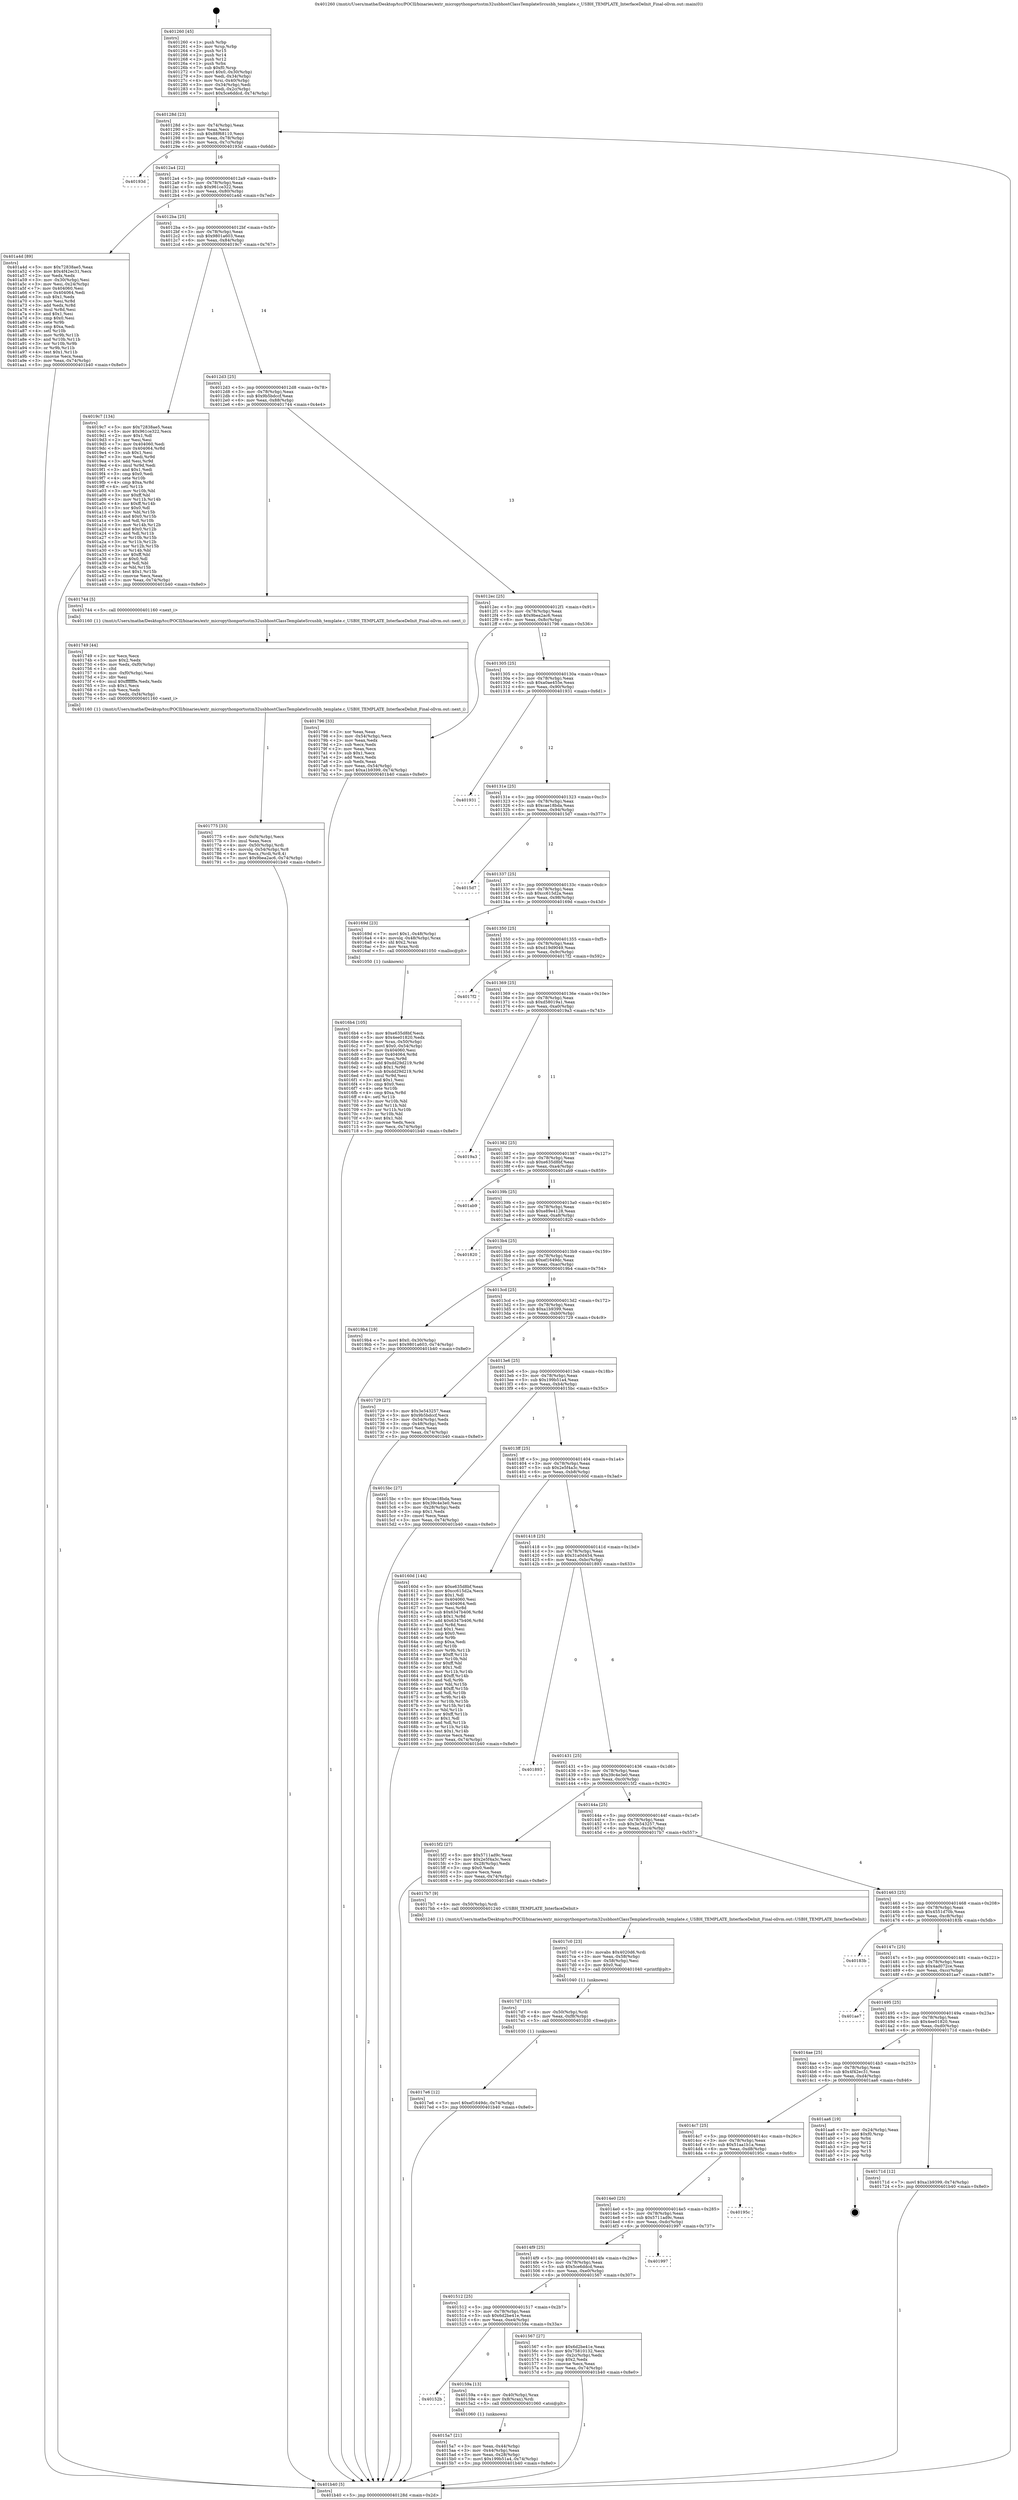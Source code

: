 digraph "0x401260" {
  label = "0x401260 (/mnt/c/Users/mathe/Desktop/tcc/POCII/binaries/extr_micropythonportsstm32usbhostClassTemplateSrcusbh_template.c_USBH_TEMPLATE_InterfaceDeInit_Final-ollvm.out::main(0))"
  labelloc = "t"
  node[shape=record]

  Entry [label="",width=0.3,height=0.3,shape=circle,fillcolor=black,style=filled]
  "0x40128d" [label="{
     0x40128d [23]\l
     | [instrs]\l
     &nbsp;&nbsp;0x40128d \<+3\>: mov -0x74(%rbp),%eax\l
     &nbsp;&nbsp;0x401290 \<+2\>: mov %eax,%ecx\l
     &nbsp;&nbsp;0x401292 \<+6\>: sub $0x88f68110,%ecx\l
     &nbsp;&nbsp;0x401298 \<+3\>: mov %eax,-0x78(%rbp)\l
     &nbsp;&nbsp;0x40129b \<+3\>: mov %ecx,-0x7c(%rbp)\l
     &nbsp;&nbsp;0x40129e \<+6\>: je 000000000040193d \<main+0x6dd\>\l
  }"]
  "0x40193d" [label="{
     0x40193d\l
  }", style=dashed]
  "0x4012a4" [label="{
     0x4012a4 [22]\l
     | [instrs]\l
     &nbsp;&nbsp;0x4012a4 \<+5\>: jmp 00000000004012a9 \<main+0x49\>\l
     &nbsp;&nbsp;0x4012a9 \<+3\>: mov -0x78(%rbp),%eax\l
     &nbsp;&nbsp;0x4012ac \<+5\>: sub $0x961ce322,%eax\l
     &nbsp;&nbsp;0x4012b1 \<+3\>: mov %eax,-0x80(%rbp)\l
     &nbsp;&nbsp;0x4012b4 \<+6\>: je 0000000000401a4d \<main+0x7ed\>\l
  }"]
  Exit [label="",width=0.3,height=0.3,shape=circle,fillcolor=black,style=filled,peripheries=2]
  "0x401a4d" [label="{
     0x401a4d [89]\l
     | [instrs]\l
     &nbsp;&nbsp;0x401a4d \<+5\>: mov $0x72838ae5,%eax\l
     &nbsp;&nbsp;0x401a52 \<+5\>: mov $0x4f42ec31,%ecx\l
     &nbsp;&nbsp;0x401a57 \<+2\>: xor %edx,%edx\l
     &nbsp;&nbsp;0x401a59 \<+3\>: mov -0x30(%rbp),%esi\l
     &nbsp;&nbsp;0x401a5c \<+3\>: mov %esi,-0x24(%rbp)\l
     &nbsp;&nbsp;0x401a5f \<+7\>: mov 0x404060,%esi\l
     &nbsp;&nbsp;0x401a66 \<+7\>: mov 0x404064,%edi\l
     &nbsp;&nbsp;0x401a6d \<+3\>: sub $0x1,%edx\l
     &nbsp;&nbsp;0x401a70 \<+3\>: mov %esi,%r8d\l
     &nbsp;&nbsp;0x401a73 \<+3\>: add %edx,%r8d\l
     &nbsp;&nbsp;0x401a76 \<+4\>: imul %r8d,%esi\l
     &nbsp;&nbsp;0x401a7a \<+3\>: and $0x1,%esi\l
     &nbsp;&nbsp;0x401a7d \<+3\>: cmp $0x0,%esi\l
     &nbsp;&nbsp;0x401a80 \<+4\>: sete %r9b\l
     &nbsp;&nbsp;0x401a84 \<+3\>: cmp $0xa,%edi\l
     &nbsp;&nbsp;0x401a87 \<+4\>: setl %r10b\l
     &nbsp;&nbsp;0x401a8b \<+3\>: mov %r9b,%r11b\l
     &nbsp;&nbsp;0x401a8e \<+3\>: and %r10b,%r11b\l
     &nbsp;&nbsp;0x401a91 \<+3\>: xor %r10b,%r9b\l
     &nbsp;&nbsp;0x401a94 \<+3\>: or %r9b,%r11b\l
     &nbsp;&nbsp;0x401a97 \<+4\>: test $0x1,%r11b\l
     &nbsp;&nbsp;0x401a9b \<+3\>: cmovne %ecx,%eax\l
     &nbsp;&nbsp;0x401a9e \<+3\>: mov %eax,-0x74(%rbp)\l
     &nbsp;&nbsp;0x401aa1 \<+5\>: jmp 0000000000401b40 \<main+0x8e0\>\l
  }"]
  "0x4012ba" [label="{
     0x4012ba [25]\l
     | [instrs]\l
     &nbsp;&nbsp;0x4012ba \<+5\>: jmp 00000000004012bf \<main+0x5f\>\l
     &nbsp;&nbsp;0x4012bf \<+3\>: mov -0x78(%rbp),%eax\l
     &nbsp;&nbsp;0x4012c2 \<+5\>: sub $0x9801a603,%eax\l
     &nbsp;&nbsp;0x4012c7 \<+6\>: mov %eax,-0x84(%rbp)\l
     &nbsp;&nbsp;0x4012cd \<+6\>: je 00000000004019c7 \<main+0x767\>\l
  }"]
  "0x4017e6" [label="{
     0x4017e6 [12]\l
     | [instrs]\l
     &nbsp;&nbsp;0x4017e6 \<+7\>: movl $0xef1649dc,-0x74(%rbp)\l
     &nbsp;&nbsp;0x4017ed \<+5\>: jmp 0000000000401b40 \<main+0x8e0\>\l
  }"]
  "0x4019c7" [label="{
     0x4019c7 [134]\l
     | [instrs]\l
     &nbsp;&nbsp;0x4019c7 \<+5\>: mov $0x72838ae5,%eax\l
     &nbsp;&nbsp;0x4019cc \<+5\>: mov $0x961ce322,%ecx\l
     &nbsp;&nbsp;0x4019d1 \<+2\>: mov $0x1,%dl\l
     &nbsp;&nbsp;0x4019d3 \<+2\>: xor %esi,%esi\l
     &nbsp;&nbsp;0x4019d5 \<+7\>: mov 0x404060,%edi\l
     &nbsp;&nbsp;0x4019dc \<+8\>: mov 0x404064,%r8d\l
     &nbsp;&nbsp;0x4019e4 \<+3\>: sub $0x1,%esi\l
     &nbsp;&nbsp;0x4019e7 \<+3\>: mov %edi,%r9d\l
     &nbsp;&nbsp;0x4019ea \<+3\>: add %esi,%r9d\l
     &nbsp;&nbsp;0x4019ed \<+4\>: imul %r9d,%edi\l
     &nbsp;&nbsp;0x4019f1 \<+3\>: and $0x1,%edi\l
     &nbsp;&nbsp;0x4019f4 \<+3\>: cmp $0x0,%edi\l
     &nbsp;&nbsp;0x4019f7 \<+4\>: sete %r10b\l
     &nbsp;&nbsp;0x4019fb \<+4\>: cmp $0xa,%r8d\l
     &nbsp;&nbsp;0x4019ff \<+4\>: setl %r11b\l
     &nbsp;&nbsp;0x401a03 \<+3\>: mov %r10b,%bl\l
     &nbsp;&nbsp;0x401a06 \<+3\>: xor $0xff,%bl\l
     &nbsp;&nbsp;0x401a09 \<+3\>: mov %r11b,%r14b\l
     &nbsp;&nbsp;0x401a0c \<+4\>: xor $0xff,%r14b\l
     &nbsp;&nbsp;0x401a10 \<+3\>: xor $0x0,%dl\l
     &nbsp;&nbsp;0x401a13 \<+3\>: mov %bl,%r15b\l
     &nbsp;&nbsp;0x401a16 \<+4\>: and $0x0,%r15b\l
     &nbsp;&nbsp;0x401a1a \<+3\>: and %dl,%r10b\l
     &nbsp;&nbsp;0x401a1d \<+3\>: mov %r14b,%r12b\l
     &nbsp;&nbsp;0x401a20 \<+4\>: and $0x0,%r12b\l
     &nbsp;&nbsp;0x401a24 \<+3\>: and %dl,%r11b\l
     &nbsp;&nbsp;0x401a27 \<+3\>: or %r10b,%r15b\l
     &nbsp;&nbsp;0x401a2a \<+3\>: or %r11b,%r12b\l
     &nbsp;&nbsp;0x401a2d \<+3\>: xor %r12b,%r15b\l
     &nbsp;&nbsp;0x401a30 \<+3\>: or %r14b,%bl\l
     &nbsp;&nbsp;0x401a33 \<+3\>: xor $0xff,%bl\l
     &nbsp;&nbsp;0x401a36 \<+3\>: or $0x0,%dl\l
     &nbsp;&nbsp;0x401a39 \<+2\>: and %dl,%bl\l
     &nbsp;&nbsp;0x401a3b \<+3\>: or %bl,%r15b\l
     &nbsp;&nbsp;0x401a3e \<+4\>: test $0x1,%r15b\l
     &nbsp;&nbsp;0x401a42 \<+3\>: cmovne %ecx,%eax\l
     &nbsp;&nbsp;0x401a45 \<+3\>: mov %eax,-0x74(%rbp)\l
     &nbsp;&nbsp;0x401a48 \<+5\>: jmp 0000000000401b40 \<main+0x8e0\>\l
  }"]
  "0x4012d3" [label="{
     0x4012d3 [25]\l
     | [instrs]\l
     &nbsp;&nbsp;0x4012d3 \<+5\>: jmp 00000000004012d8 \<main+0x78\>\l
     &nbsp;&nbsp;0x4012d8 \<+3\>: mov -0x78(%rbp),%eax\l
     &nbsp;&nbsp;0x4012db \<+5\>: sub $0x9b5bdccf,%eax\l
     &nbsp;&nbsp;0x4012e0 \<+6\>: mov %eax,-0x88(%rbp)\l
     &nbsp;&nbsp;0x4012e6 \<+6\>: je 0000000000401744 \<main+0x4e4\>\l
  }"]
  "0x4017d7" [label="{
     0x4017d7 [15]\l
     | [instrs]\l
     &nbsp;&nbsp;0x4017d7 \<+4\>: mov -0x50(%rbp),%rdi\l
     &nbsp;&nbsp;0x4017db \<+6\>: mov %eax,-0xf8(%rbp)\l
     &nbsp;&nbsp;0x4017e1 \<+5\>: call 0000000000401030 \<free@plt\>\l
     | [calls]\l
     &nbsp;&nbsp;0x401030 \{1\} (unknown)\l
  }"]
  "0x401744" [label="{
     0x401744 [5]\l
     | [instrs]\l
     &nbsp;&nbsp;0x401744 \<+5\>: call 0000000000401160 \<next_i\>\l
     | [calls]\l
     &nbsp;&nbsp;0x401160 \{1\} (/mnt/c/Users/mathe/Desktop/tcc/POCII/binaries/extr_micropythonportsstm32usbhostClassTemplateSrcusbh_template.c_USBH_TEMPLATE_InterfaceDeInit_Final-ollvm.out::next_i)\l
  }"]
  "0x4012ec" [label="{
     0x4012ec [25]\l
     | [instrs]\l
     &nbsp;&nbsp;0x4012ec \<+5\>: jmp 00000000004012f1 \<main+0x91\>\l
     &nbsp;&nbsp;0x4012f1 \<+3\>: mov -0x78(%rbp),%eax\l
     &nbsp;&nbsp;0x4012f4 \<+5\>: sub $0x9bea2ac6,%eax\l
     &nbsp;&nbsp;0x4012f9 \<+6\>: mov %eax,-0x8c(%rbp)\l
     &nbsp;&nbsp;0x4012ff \<+6\>: je 0000000000401796 \<main+0x536\>\l
  }"]
  "0x4017c0" [label="{
     0x4017c0 [23]\l
     | [instrs]\l
     &nbsp;&nbsp;0x4017c0 \<+10\>: movabs $0x4020d6,%rdi\l
     &nbsp;&nbsp;0x4017ca \<+3\>: mov %eax,-0x58(%rbp)\l
     &nbsp;&nbsp;0x4017cd \<+3\>: mov -0x58(%rbp),%esi\l
     &nbsp;&nbsp;0x4017d0 \<+2\>: mov $0x0,%al\l
     &nbsp;&nbsp;0x4017d2 \<+5\>: call 0000000000401040 \<printf@plt\>\l
     | [calls]\l
     &nbsp;&nbsp;0x401040 \{1\} (unknown)\l
  }"]
  "0x401796" [label="{
     0x401796 [33]\l
     | [instrs]\l
     &nbsp;&nbsp;0x401796 \<+2\>: xor %eax,%eax\l
     &nbsp;&nbsp;0x401798 \<+3\>: mov -0x54(%rbp),%ecx\l
     &nbsp;&nbsp;0x40179b \<+2\>: mov %eax,%edx\l
     &nbsp;&nbsp;0x40179d \<+2\>: sub %ecx,%edx\l
     &nbsp;&nbsp;0x40179f \<+2\>: mov %eax,%ecx\l
     &nbsp;&nbsp;0x4017a1 \<+3\>: sub $0x1,%ecx\l
     &nbsp;&nbsp;0x4017a4 \<+2\>: add %ecx,%edx\l
     &nbsp;&nbsp;0x4017a6 \<+2\>: sub %edx,%eax\l
     &nbsp;&nbsp;0x4017a8 \<+3\>: mov %eax,-0x54(%rbp)\l
     &nbsp;&nbsp;0x4017ab \<+7\>: movl $0xa1b9399,-0x74(%rbp)\l
     &nbsp;&nbsp;0x4017b2 \<+5\>: jmp 0000000000401b40 \<main+0x8e0\>\l
  }"]
  "0x401305" [label="{
     0x401305 [25]\l
     | [instrs]\l
     &nbsp;&nbsp;0x401305 \<+5\>: jmp 000000000040130a \<main+0xaa\>\l
     &nbsp;&nbsp;0x40130a \<+3\>: mov -0x78(%rbp),%eax\l
     &nbsp;&nbsp;0x40130d \<+5\>: sub $0xa0ae455e,%eax\l
     &nbsp;&nbsp;0x401312 \<+6\>: mov %eax,-0x90(%rbp)\l
     &nbsp;&nbsp;0x401318 \<+6\>: je 0000000000401931 \<main+0x6d1\>\l
  }"]
  "0x401775" [label="{
     0x401775 [33]\l
     | [instrs]\l
     &nbsp;&nbsp;0x401775 \<+6\>: mov -0xf4(%rbp),%ecx\l
     &nbsp;&nbsp;0x40177b \<+3\>: imul %eax,%ecx\l
     &nbsp;&nbsp;0x40177e \<+4\>: mov -0x50(%rbp),%rdi\l
     &nbsp;&nbsp;0x401782 \<+4\>: movslq -0x54(%rbp),%r8\l
     &nbsp;&nbsp;0x401786 \<+4\>: mov %ecx,(%rdi,%r8,4)\l
     &nbsp;&nbsp;0x40178a \<+7\>: movl $0x9bea2ac6,-0x74(%rbp)\l
     &nbsp;&nbsp;0x401791 \<+5\>: jmp 0000000000401b40 \<main+0x8e0\>\l
  }"]
  "0x401931" [label="{
     0x401931\l
  }", style=dashed]
  "0x40131e" [label="{
     0x40131e [25]\l
     | [instrs]\l
     &nbsp;&nbsp;0x40131e \<+5\>: jmp 0000000000401323 \<main+0xc3\>\l
     &nbsp;&nbsp;0x401323 \<+3\>: mov -0x78(%rbp),%eax\l
     &nbsp;&nbsp;0x401326 \<+5\>: sub $0xcae18bda,%eax\l
     &nbsp;&nbsp;0x40132b \<+6\>: mov %eax,-0x94(%rbp)\l
     &nbsp;&nbsp;0x401331 \<+6\>: je 00000000004015d7 \<main+0x377\>\l
  }"]
  "0x401749" [label="{
     0x401749 [44]\l
     | [instrs]\l
     &nbsp;&nbsp;0x401749 \<+2\>: xor %ecx,%ecx\l
     &nbsp;&nbsp;0x40174b \<+5\>: mov $0x2,%edx\l
     &nbsp;&nbsp;0x401750 \<+6\>: mov %edx,-0xf0(%rbp)\l
     &nbsp;&nbsp;0x401756 \<+1\>: cltd\l
     &nbsp;&nbsp;0x401757 \<+6\>: mov -0xf0(%rbp),%esi\l
     &nbsp;&nbsp;0x40175d \<+2\>: idiv %esi\l
     &nbsp;&nbsp;0x40175f \<+6\>: imul $0xfffffffe,%edx,%edx\l
     &nbsp;&nbsp;0x401765 \<+3\>: sub $0x1,%ecx\l
     &nbsp;&nbsp;0x401768 \<+2\>: sub %ecx,%edx\l
     &nbsp;&nbsp;0x40176a \<+6\>: mov %edx,-0xf4(%rbp)\l
     &nbsp;&nbsp;0x401770 \<+5\>: call 0000000000401160 \<next_i\>\l
     | [calls]\l
     &nbsp;&nbsp;0x401160 \{1\} (/mnt/c/Users/mathe/Desktop/tcc/POCII/binaries/extr_micropythonportsstm32usbhostClassTemplateSrcusbh_template.c_USBH_TEMPLATE_InterfaceDeInit_Final-ollvm.out::next_i)\l
  }"]
  "0x4015d7" [label="{
     0x4015d7\l
  }", style=dashed]
  "0x401337" [label="{
     0x401337 [25]\l
     | [instrs]\l
     &nbsp;&nbsp;0x401337 \<+5\>: jmp 000000000040133c \<main+0xdc\>\l
     &nbsp;&nbsp;0x40133c \<+3\>: mov -0x78(%rbp),%eax\l
     &nbsp;&nbsp;0x40133f \<+5\>: sub $0xcc615d2a,%eax\l
     &nbsp;&nbsp;0x401344 \<+6\>: mov %eax,-0x98(%rbp)\l
     &nbsp;&nbsp;0x40134a \<+6\>: je 000000000040169d \<main+0x43d\>\l
  }"]
  "0x4016b4" [label="{
     0x4016b4 [105]\l
     | [instrs]\l
     &nbsp;&nbsp;0x4016b4 \<+5\>: mov $0xe635d8bf,%ecx\l
     &nbsp;&nbsp;0x4016b9 \<+5\>: mov $0x4ee01820,%edx\l
     &nbsp;&nbsp;0x4016be \<+4\>: mov %rax,-0x50(%rbp)\l
     &nbsp;&nbsp;0x4016c2 \<+7\>: movl $0x0,-0x54(%rbp)\l
     &nbsp;&nbsp;0x4016c9 \<+7\>: mov 0x404060,%esi\l
     &nbsp;&nbsp;0x4016d0 \<+8\>: mov 0x404064,%r8d\l
     &nbsp;&nbsp;0x4016d8 \<+3\>: mov %esi,%r9d\l
     &nbsp;&nbsp;0x4016db \<+7\>: add $0xdd29d219,%r9d\l
     &nbsp;&nbsp;0x4016e2 \<+4\>: sub $0x1,%r9d\l
     &nbsp;&nbsp;0x4016e6 \<+7\>: sub $0xdd29d219,%r9d\l
     &nbsp;&nbsp;0x4016ed \<+4\>: imul %r9d,%esi\l
     &nbsp;&nbsp;0x4016f1 \<+3\>: and $0x1,%esi\l
     &nbsp;&nbsp;0x4016f4 \<+3\>: cmp $0x0,%esi\l
     &nbsp;&nbsp;0x4016f7 \<+4\>: sete %r10b\l
     &nbsp;&nbsp;0x4016fb \<+4\>: cmp $0xa,%r8d\l
     &nbsp;&nbsp;0x4016ff \<+4\>: setl %r11b\l
     &nbsp;&nbsp;0x401703 \<+3\>: mov %r10b,%bl\l
     &nbsp;&nbsp;0x401706 \<+3\>: and %r11b,%bl\l
     &nbsp;&nbsp;0x401709 \<+3\>: xor %r11b,%r10b\l
     &nbsp;&nbsp;0x40170c \<+3\>: or %r10b,%bl\l
     &nbsp;&nbsp;0x40170f \<+3\>: test $0x1,%bl\l
     &nbsp;&nbsp;0x401712 \<+3\>: cmovne %edx,%ecx\l
     &nbsp;&nbsp;0x401715 \<+3\>: mov %ecx,-0x74(%rbp)\l
     &nbsp;&nbsp;0x401718 \<+5\>: jmp 0000000000401b40 \<main+0x8e0\>\l
  }"]
  "0x40169d" [label="{
     0x40169d [23]\l
     | [instrs]\l
     &nbsp;&nbsp;0x40169d \<+7\>: movl $0x1,-0x48(%rbp)\l
     &nbsp;&nbsp;0x4016a4 \<+4\>: movslq -0x48(%rbp),%rax\l
     &nbsp;&nbsp;0x4016a8 \<+4\>: shl $0x2,%rax\l
     &nbsp;&nbsp;0x4016ac \<+3\>: mov %rax,%rdi\l
     &nbsp;&nbsp;0x4016af \<+5\>: call 0000000000401050 \<malloc@plt\>\l
     | [calls]\l
     &nbsp;&nbsp;0x401050 \{1\} (unknown)\l
  }"]
  "0x401350" [label="{
     0x401350 [25]\l
     | [instrs]\l
     &nbsp;&nbsp;0x401350 \<+5\>: jmp 0000000000401355 \<main+0xf5\>\l
     &nbsp;&nbsp;0x401355 \<+3\>: mov -0x78(%rbp),%eax\l
     &nbsp;&nbsp;0x401358 \<+5\>: sub $0xd19d9049,%eax\l
     &nbsp;&nbsp;0x40135d \<+6\>: mov %eax,-0x9c(%rbp)\l
     &nbsp;&nbsp;0x401363 \<+6\>: je 00000000004017f2 \<main+0x592\>\l
  }"]
  "0x4015a7" [label="{
     0x4015a7 [21]\l
     | [instrs]\l
     &nbsp;&nbsp;0x4015a7 \<+3\>: mov %eax,-0x44(%rbp)\l
     &nbsp;&nbsp;0x4015aa \<+3\>: mov -0x44(%rbp),%eax\l
     &nbsp;&nbsp;0x4015ad \<+3\>: mov %eax,-0x28(%rbp)\l
     &nbsp;&nbsp;0x4015b0 \<+7\>: movl $0x199b51a4,-0x74(%rbp)\l
     &nbsp;&nbsp;0x4015b7 \<+5\>: jmp 0000000000401b40 \<main+0x8e0\>\l
  }"]
  "0x4017f2" [label="{
     0x4017f2\l
  }", style=dashed]
  "0x401369" [label="{
     0x401369 [25]\l
     | [instrs]\l
     &nbsp;&nbsp;0x401369 \<+5\>: jmp 000000000040136e \<main+0x10e\>\l
     &nbsp;&nbsp;0x40136e \<+3\>: mov -0x78(%rbp),%eax\l
     &nbsp;&nbsp;0x401371 \<+5\>: sub $0xd58019a1,%eax\l
     &nbsp;&nbsp;0x401376 \<+6\>: mov %eax,-0xa0(%rbp)\l
     &nbsp;&nbsp;0x40137c \<+6\>: je 00000000004019a3 \<main+0x743\>\l
  }"]
  "0x40152b" [label="{
     0x40152b\l
  }", style=dashed]
  "0x4019a3" [label="{
     0x4019a3\l
  }", style=dashed]
  "0x401382" [label="{
     0x401382 [25]\l
     | [instrs]\l
     &nbsp;&nbsp;0x401382 \<+5\>: jmp 0000000000401387 \<main+0x127\>\l
     &nbsp;&nbsp;0x401387 \<+3\>: mov -0x78(%rbp),%eax\l
     &nbsp;&nbsp;0x40138a \<+5\>: sub $0xe635d8bf,%eax\l
     &nbsp;&nbsp;0x40138f \<+6\>: mov %eax,-0xa4(%rbp)\l
     &nbsp;&nbsp;0x401395 \<+6\>: je 0000000000401ab9 \<main+0x859\>\l
  }"]
  "0x40159a" [label="{
     0x40159a [13]\l
     | [instrs]\l
     &nbsp;&nbsp;0x40159a \<+4\>: mov -0x40(%rbp),%rax\l
     &nbsp;&nbsp;0x40159e \<+4\>: mov 0x8(%rax),%rdi\l
     &nbsp;&nbsp;0x4015a2 \<+5\>: call 0000000000401060 \<atoi@plt\>\l
     | [calls]\l
     &nbsp;&nbsp;0x401060 \{1\} (unknown)\l
  }"]
  "0x401ab9" [label="{
     0x401ab9\l
  }", style=dashed]
  "0x40139b" [label="{
     0x40139b [25]\l
     | [instrs]\l
     &nbsp;&nbsp;0x40139b \<+5\>: jmp 00000000004013a0 \<main+0x140\>\l
     &nbsp;&nbsp;0x4013a0 \<+3\>: mov -0x78(%rbp),%eax\l
     &nbsp;&nbsp;0x4013a3 \<+5\>: sub $0xe89e4128,%eax\l
     &nbsp;&nbsp;0x4013a8 \<+6\>: mov %eax,-0xa8(%rbp)\l
     &nbsp;&nbsp;0x4013ae \<+6\>: je 0000000000401820 \<main+0x5c0\>\l
  }"]
  "0x401260" [label="{
     0x401260 [45]\l
     | [instrs]\l
     &nbsp;&nbsp;0x401260 \<+1\>: push %rbp\l
     &nbsp;&nbsp;0x401261 \<+3\>: mov %rsp,%rbp\l
     &nbsp;&nbsp;0x401264 \<+2\>: push %r15\l
     &nbsp;&nbsp;0x401266 \<+2\>: push %r14\l
     &nbsp;&nbsp;0x401268 \<+2\>: push %r12\l
     &nbsp;&nbsp;0x40126a \<+1\>: push %rbx\l
     &nbsp;&nbsp;0x40126b \<+7\>: sub $0xf0,%rsp\l
     &nbsp;&nbsp;0x401272 \<+7\>: movl $0x0,-0x30(%rbp)\l
     &nbsp;&nbsp;0x401279 \<+3\>: mov %edi,-0x34(%rbp)\l
     &nbsp;&nbsp;0x40127c \<+4\>: mov %rsi,-0x40(%rbp)\l
     &nbsp;&nbsp;0x401280 \<+3\>: mov -0x34(%rbp),%edi\l
     &nbsp;&nbsp;0x401283 \<+3\>: mov %edi,-0x2c(%rbp)\l
     &nbsp;&nbsp;0x401286 \<+7\>: movl $0x5ce6ddcd,-0x74(%rbp)\l
  }"]
  "0x401820" [label="{
     0x401820\l
  }", style=dashed]
  "0x4013b4" [label="{
     0x4013b4 [25]\l
     | [instrs]\l
     &nbsp;&nbsp;0x4013b4 \<+5\>: jmp 00000000004013b9 \<main+0x159\>\l
     &nbsp;&nbsp;0x4013b9 \<+3\>: mov -0x78(%rbp),%eax\l
     &nbsp;&nbsp;0x4013bc \<+5\>: sub $0xef1649dc,%eax\l
     &nbsp;&nbsp;0x4013c1 \<+6\>: mov %eax,-0xac(%rbp)\l
     &nbsp;&nbsp;0x4013c7 \<+6\>: je 00000000004019b4 \<main+0x754\>\l
  }"]
  "0x401b40" [label="{
     0x401b40 [5]\l
     | [instrs]\l
     &nbsp;&nbsp;0x401b40 \<+5\>: jmp 000000000040128d \<main+0x2d\>\l
  }"]
  "0x4019b4" [label="{
     0x4019b4 [19]\l
     | [instrs]\l
     &nbsp;&nbsp;0x4019b4 \<+7\>: movl $0x0,-0x30(%rbp)\l
     &nbsp;&nbsp;0x4019bb \<+7\>: movl $0x9801a603,-0x74(%rbp)\l
     &nbsp;&nbsp;0x4019c2 \<+5\>: jmp 0000000000401b40 \<main+0x8e0\>\l
  }"]
  "0x4013cd" [label="{
     0x4013cd [25]\l
     | [instrs]\l
     &nbsp;&nbsp;0x4013cd \<+5\>: jmp 00000000004013d2 \<main+0x172\>\l
     &nbsp;&nbsp;0x4013d2 \<+3\>: mov -0x78(%rbp),%eax\l
     &nbsp;&nbsp;0x4013d5 \<+5\>: sub $0xa1b9399,%eax\l
     &nbsp;&nbsp;0x4013da \<+6\>: mov %eax,-0xb0(%rbp)\l
     &nbsp;&nbsp;0x4013e0 \<+6\>: je 0000000000401729 \<main+0x4c9\>\l
  }"]
  "0x401512" [label="{
     0x401512 [25]\l
     | [instrs]\l
     &nbsp;&nbsp;0x401512 \<+5\>: jmp 0000000000401517 \<main+0x2b7\>\l
     &nbsp;&nbsp;0x401517 \<+3\>: mov -0x78(%rbp),%eax\l
     &nbsp;&nbsp;0x40151a \<+5\>: sub $0x6d2be41e,%eax\l
     &nbsp;&nbsp;0x40151f \<+6\>: mov %eax,-0xe4(%rbp)\l
     &nbsp;&nbsp;0x401525 \<+6\>: je 000000000040159a \<main+0x33a\>\l
  }"]
  "0x401729" [label="{
     0x401729 [27]\l
     | [instrs]\l
     &nbsp;&nbsp;0x401729 \<+5\>: mov $0x3e543257,%eax\l
     &nbsp;&nbsp;0x40172e \<+5\>: mov $0x9b5bdccf,%ecx\l
     &nbsp;&nbsp;0x401733 \<+3\>: mov -0x54(%rbp),%edx\l
     &nbsp;&nbsp;0x401736 \<+3\>: cmp -0x48(%rbp),%edx\l
     &nbsp;&nbsp;0x401739 \<+3\>: cmovl %ecx,%eax\l
     &nbsp;&nbsp;0x40173c \<+3\>: mov %eax,-0x74(%rbp)\l
     &nbsp;&nbsp;0x40173f \<+5\>: jmp 0000000000401b40 \<main+0x8e0\>\l
  }"]
  "0x4013e6" [label="{
     0x4013e6 [25]\l
     | [instrs]\l
     &nbsp;&nbsp;0x4013e6 \<+5\>: jmp 00000000004013eb \<main+0x18b\>\l
     &nbsp;&nbsp;0x4013eb \<+3\>: mov -0x78(%rbp),%eax\l
     &nbsp;&nbsp;0x4013ee \<+5\>: sub $0x199b51a4,%eax\l
     &nbsp;&nbsp;0x4013f3 \<+6\>: mov %eax,-0xb4(%rbp)\l
     &nbsp;&nbsp;0x4013f9 \<+6\>: je 00000000004015bc \<main+0x35c\>\l
  }"]
  "0x401567" [label="{
     0x401567 [27]\l
     | [instrs]\l
     &nbsp;&nbsp;0x401567 \<+5\>: mov $0x6d2be41e,%eax\l
     &nbsp;&nbsp;0x40156c \<+5\>: mov $0x75810132,%ecx\l
     &nbsp;&nbsp;0x401571 \<+3\>: mov -0x2c(%rbp),%edx\l
     &nbsp;&nbsp;0x401574 \<+3\>: cmp $0x2,%edx\l
     &nbsp;&nbsp;0x401577 \<+3\>: cmovne %ecx,%eax\l
     &nbsp;&nbsp;0x40157a \<+3\>: mov %eax,-0x74(%rbp)\l
     &nbsp;&nbsp;0x40157d \<+5\>: jmp 0000000000401b40 \<main+0x8e0\>\l
  }"]
  "0x4015bc" [label="{
     0x4015bc [27]\l
     | [instrs]\l
     &nbsp;&nbsp;0x4015bc \<+5\>: mov $0xcae18bda,%eax\l
     &nbsp;&nbsp;0x4015c1 \<+5\>: mov $0x39c4e3e0,%ecx\l
     &nbsp;&nbsp;0x4015c6 \<+3\>: mov -0x28(%rbp),%edx\l
     &nbsp;&nbsp;0x4015c9 \<+3\>: cmp $0x1,%edx\l
     &nbsp;&nbsp;0x4015cc \<+3\>: cmovl %ecx,%eax\l
     &nbsp;&nbsp;0x4015cf \<+3\>: mov %eax,-0x74(%rbp)\l
     &nbsp;&nbsp;0x4015d2 \<+5\>: jmp 0000000000401b40 \<main+0x8e0\>\l
  }"]
  "0x4013ff" [label="{
     0x4013ff [25]\l
     | [instrs]\l
     &nbsp;&nbsp;0x4013ff \<+5\>: jmp 0000000000401404 \<main+0x1a4\>\l
     &nbsp;&nbsp;0x401404 \<+3\>: mov -0x78(%rbp),%eax\l
     &nbsp;&nbsp;0x401407 \<+5\>: sub $0x2e5f4a3c,%eax\l
     &nbsp;&nbsp;0x40140c \<+6\>: mov %eax,-0xb8(%rbp)\l
     &nbsp;&nbsp;0x401412 \<+6\>: je 000000000040160d \<main+0x3ad\>\l
  }"]
  "0x4014f9" [label="{
     0x4014f9 [25]\l
     | [instrs]\l
     &nbsp;&nbsp;0x4014f9 \<+5\>: jmp 00000000004014fe \<main+0x29e\>\l
     &nbsp;&nbsp;0x4014fe \<+3\>: mov -0x78(%rbp),%eax\l
     &nbsp;&nbsp;0x401501 \<+5\>: sub $0x5ce6ddcd,%eax\l
     &nbsp;&nbsp;0x401506 \<+6\>: mov %eax,-0xe0(%rbp)\l
     &nbsp;&nbsp;0x40150c \<+6\>: je 0000000000401567 \<main+0x307\>\l
  }"]
  "0x40160d" [label="{
     0x40160d [144]\l
     | [instrs]\l
     &nbsp;&nbsp;0x40160d \<+5\>: mov $0xe635d8bf,%eax\l
     &nbsp;&nbsp;0x401612 \<+5\>: mov $0xcc615d2a,%ecx\l
     &nbsp;&nbsp;0x401617 \<+2\>: mov $0x1,%dl\l
     &nbsp;&nbsp;0x401619 \<+7\>: mov 0x404060,%esi\l
     &nbsp;&nbsp;0x401620 \<+7\>: mov 0x404064,%edi\l
     &nbsp;&nbsp;0x401627 \<+3\>: mov %esi,%r8d\l
     &nbsp;&nbsp;0x40162a \<+7\>: sub $0x6347b406,%r8d\l
     &nbsp;&nbsp;0x401631 \<+4\>: sub $0x1,%r8d\l
     &nbsp;&nbsp;0x401635 \<+7\>: add $0x6347b406,%r8d\l
     &nbsp;&nbsp;0x40163c \<+4\>: imul %r8d,%esi\l
     &nbsp;&nbsp;0x401640 \<+3\>: and $0x1,%esi\l
     &nbsp;&nbsp;0x401643 \<+3\>: cmp $0x0,%esi\l
     &nbsp;&nbsp;0x401646 \<+4\>: sete %r9b\l
     &nbsp;&nbsp;0x40164a \<+3\>: cmp $0xa,%edi\l
     &nbsp;&nbsp;0x40164d \<+4\>: setl %r10b\l
     &nbsp;&nbsp;0x401651 \<+3\>: mov %r9b,%r11b\l
     &nbsp;&nbsp;0x401654 \<+4\>: xor $0xff,%r11b\l
     &nbsp;&nbsp;0x401658 \<+3\>: mov %r10b,%bl\l
     &nbsp;&nbsp;0x40165b \<+3\>: xor $0xff,%bl\l
     &nbsp;&nbsp;0x40165e \<+3\>: xor $0x1,%dl\l
     &nbsp;&nbsp;0x401661 \<+3\>: mov %r11b,%r14b\l
     &nbsp;&nbsp;0x401664 \<+4\>: and $0xff,%r14b\l
     &nbsp;&nbsp;0x401668 \<+3\>: and %dl,%r9b\l
     &nbsp;&nbsp;0x40166b \<+3\>: mov %bl,%r15b\l
     &nbsp;&nbsp;0x40166e \<+4\>: and $0xff,%r15b\l
     &nbsp;&nbsp;0x401672 \<+3\>: and %dl,%r10b\l
     &nbsp;&nbsp;0x401675 \<+3\>: or %r9b,%r14b\l
     &nbsp;&nbsp;0x401678 \<+3\>: or %r10b,%r15b\l
     &nbsp;&nbsp;0x40167b \<+3\>: xor %r15b,%r14b\l
     &nbsp;&nbsp;0x40167e \<+3\>: or %bl,%r11b\l
     &nbsp;&nbsp;0x401681 \<+4\>: xor $0xff,%r11b\l
     &nbsp;&nbsp;0x401685 \<+3\>: or $0x1,%dl\l
     &nbsp;&nbsp;0x401688 \<+3\>: and %dl,%r11b\l
     &nbsp;&nbsp;0x40168b \<+3\>: or %r11b,%r14b\l
     &nbsp;&nbsp;0x40168e \<+4\>: test $0x1,%r14b\l
     &nbsp;&nbsp;0x401692 \<+3\>: cmovne %ecx,%eax\l
     &nbsp;&nbsp;0x401695 \<+3\>: mov %eax,-0x74(%rbp)\l
     &nbsp;&nbsp;0x401698 \<+5\>: jmp 0000000000401b40 \<main+0x8e0\>\l
  }"]
  "0x401418" [label="{
     0x401418 [25]\l
     | [instrs]\l
     &nbsp;&nbsp;0x401418 \<+5\>: jmp 000000000040141d \<main+0x1bd\>\l
     &nbsp;&nbsp;0x40141d \<+3\>: mov -0x78(%rbp),%eax\l
     &nbsp;&nbsp;0x401420 \<+5\>: sub $0x31a0d454,%eax\l
     &nbsp;&nbsp;0x401425 \<+6\>: mov %eax,-0xbc(%rbp)\l
     &nbsp;&nbsp;0x40142b \<+6\>: je 0000000000401893 \<main+0x633\>\l
  }"]
  "0x401997" [label="{
     0x401997\l
  }", style=dashed]
  "0x401893" [label="{
     0x401893\l
  }", style=dashed]
  "0x401431" [label="{
     0x401431 [25]\l
     | [instrs]\l
     &nbsp;&nbsp;0x401431 \<+5\>: jmp 0000000000401436 \<main+0x1d6\>\l
     &nbsp;&nbsp;0x401436 \<+3\>: mov -0x78(%rbp),%eax\l
     &nbsp;&nbsp;0x401439 \<+5\>: sub $0x39c4e3e0,%eax\l
     &nbsp;&nbsp;0x40143e \<+6\>: mov %eax,-0xc0(%rbp)\l
     &nbsp;&nbsp;0x401444 \<+6\>: je 00000000004015f2 \<main+0x392\>\l
  }"]
  "0x4014e0" [label="{
     0x4014e0 [25]\l
     | [instrs]\l
     &nbsp;&nbsp;0x4014e0 \<+5\>: jmp 00000000004014e5 \<main+0x285\>\l
     &nbsp;&nbsp;0x4014e5 \<+3\>: mov -0x78(%rbp),%eax\l
     &nbsp;&nbsp;0x4014e8 \<+5\>: sub $0x5711ad9c,%eax\l
     &nbsp;&nbsp;0x4014ed \<+6\>: mov %eax,-0xdc(%rbp)\l
     &nbsp;&nbsp;0x4014f3 \<+6\>: je 0000000000401997 \<main+0x737\>\l
  }"]
  "0x4015f2" [label="{
     0x4015f2 [27]\l
     | [instrs]\l
     &nbsp;&nbsp;0x4015f2 \<+5\>: mov $0x5711ad9c,%eax\l
     &nbsp;&nbsp;0x4015f7 \<+5\>: mov $0x2e5f4a3c,%ecx\l
     &nbsp;&nbsp;0x4015fc \<+3\>: mov -0x28(%rbp),%edx\l
     &nbsp;&nbsp;0x4015ff \<+3\>: cmp $0x0,%edx\l
     &nbsp;&nbsp;0x401602 \<+3\>: cmove %ecx,%eax\l
     &nbsp;&nbsp;0x401605 \<+3\>: mov %eax,-0x74(%rbp)\l
     &nbsp;&nbsp;0x401608 \<+5\>: jmp 0000000000401b40 \<main+0x8e0\>\l
  }"]
  "0x40144a" [label="{
     0x40144a [25]\l
     | [instrs]\l
     &nbsp;&nbsp;0x40144a \<+5\>: jmp 000000000040144f \<main+0x1ef\>\l
     &nbsp;&nbsp;0x40144f \<+3\>: mov -0x78(%rbp),%eax\l
     &nbsp;&nbsp;0x401452 \<+5\>: sub $0x3e543257,%eax\l
     &nbsp;&nbsp;0x401457 \<+6\>: mov %eax,-0xc4(%rbp)\l
     &nbsp;&nbsp;0x40145d \<+6\>: je 00000000004017b7 \<main+0x557\>\l
  }"]
  "0x40195c" [label="{
     0x40195c\l
  }", style=dashed]
  "0x4017b7" [label="{
     0x4017b7 [9]\l
     | [instrs]\l
     &nbsp;&nbsp;0x4017b7 \<+4\>: mov -0x50(%rbp),%rdi\l
     &nbsp;&nbsp;0x4017bb \<+5\>: call 0000000000401240 \<USBH_TEMPLATE_InterfaceDeInit\>\l
     | [calls]\l
     &nbsp;&nbsp;0x401240 \{1\} (/mnt/c/Users/mathe/Desktop/tcc/POCII/binaries/extr_micropythonportsstm32usbhostClassTemplateSrcusbh_template.c_USBH_TEMPLATE_InterfaceDeInit_Final-ollvm.out::USBH_TEMPLATE_InterfaceDeInit)\l
  }"]
  "0x401463" [label="{
     0x401463 [25]\l
     | [instrs]\l
     &nbsp;&nbsp;0x401463 \<+5\>: jmp 0000000000401468 \<main+0x208\>\l
     &nbsp;&nbsp;0x401468 \<+3\>: mov -0x78(%rbp),%eax\l
     &nbsp;&nbsp;0x40146b \<+5\>: sub $0x4551d70b,%eax\l
     &nbsp;&nbsp;0x401470 \<+6\>: mov %eax,-0xc8(%rbp)\l
     &nbsp;&nbsp;0x401476 \<+6\>: je 000000000040183b \<main+0x5db\>\l
  }"]
  "0x4014c7" [label="{
     0x4014c7 [25]\l
     | [instrs]\l
     &nbsp;&nbsp;0x4014c7 \<+5\>: jmp 00000000004014cc \<main+0x26c\>\l
     &nbsp;&nbsp;0x4014cc \<+3\>: mov -0x78(%rbp),%eax\l
     &nbsp;&nbsp;0x4014cf \<+5\>: sub $0x51aa1b1a,%eax\l
     &nbsp;&nbsp;0x4014d4 \<+6\>: mov %eax,-0xd8(%rbp)\l
     &nbsp;&nbsp;0x4014da \<+6\>: je 000000000040195c \<main+0x6fc\>\l
  }"]
  "0x40183b" [label="{
     0x40183b\l
  }", style=dashed]
  "0x40147c" [label="{
     0x40147c [25]\l
     | [instrs]\l
     &nbsp;&nbsp;0x40147c \<+5\>: jmp 0000000000401481 \<main+0x221\>\l
     &nbsp;&nbsp;0x401481 \<+3\>: mov -0x78(%rbp),%eax\l
     &nbsp;&nbsp;0x401484 \<+5\>: sub $0x4ad072ce,%eax\l
     &nbsp;&nbsp;0x401489 \<+6\>: mov %eax,-0xcc(%rbp)\l
     &nbsp;&nbsp;0x40148f \<+6\>: je 0000000000401ae7 \<main+0x887\>\l
  }"]
  "0x401aa6" [label="{
     0x401aa6 [19]\l
     | [instrs]\l
     &nbsp;&nbsp;0x401aa6 \<+3\>: mov -0x24(%rbp),%eax\l
     &nbsp;&nbsp;0x401aa9 \<+7\>: add $0xf0,%rsp\l
     &nbsp;&nbsp;0x401ab0 \<+1\>: pop %rbx\l
     &nbsp;&nbsp;0x401ab1 \<+2\>: pop %r12\l
     &nbsp;&nbsp;0x401ab3 \<+2\>: pop %r14\l
     &nbsp;&nbsp;0x401ab5 \<+2\>: pop %r15\l
     &nbsp;&nbsp;0x401ab7 \<+1\>: pop %rbp\l
     &nbsp;&nbsp;0x401ab8 \<+1\>: ret\l
  }"]
  "0x401ae7" [label="{
     0x401ae7\l
  }", style=dashed]
  "0x401495" [label="{
     0x401495 [25]\l
     | [instrs]\l
     &nbsp;&nbsp;0x401495 \<+5\>: jmp 000000000040149a \<main+0x23a\>\l
     &nbsp;&nbsp;0x40149a \<+3\>: mov -0x78(%rbp),%eax\l
     &nbsp;&nbsp;0x40149d \<+5\>: sub $0x4ee01820,%eax\l
     &nbsp;&nbsp;0x4014a2 \<+6\>: mov %eax,-0xd0(%rbp)\l
     &nbsp;&nbsp;0x4014a8 \<+6\>: je 000000000040171d \<main+0x4bd\>\l
  }"]
  "0x4014ae" [label="{
     0x4014ae [25]\l
     | [instrs]\l
     &nbsp;&nbsp;0x4014ae \<+5\>: jmp 00000000004014b3 \<main+0x253\>\l
     &nbsp;&nbsp;0x4014b3 \<+3\>: mov -0x78(%rbp),%eax\l
     &nbsp;&nbsp;0x4014b6 \<+5\>: sub $0x4f42ec31,%eax\l
     &nbsp;&nbsp;0x4014bb \<+6\>: mov %eax,-0xd4(%rbp)\l
     &nbsp;&nbsp;0x4014c1 \<+6\>: je 0000000000401aa6 \<main+0x846\>\l
  }"]
  "0x40171d" [label="{
     0x40171d [12]\l
     | [instrs]\l
     &nbsp;&nbsp;0x40171d \<+7\>: movl $0xa1b9399,-0x74(%rbp)\l
     &nbsp;&nbsp;0x401724 \<+5\>: jmp 0000000000401b40 \<main+0x8e0\>\l
  }"]
  Entry -> "0x401260" [label=" 1"]
  "0x40128d" -> "0x40193d" [label=" 0"]
  "0x40128d" -> "0x4012a4" [label=" 16"]
  "0x401aa6" -> Exit [label=" 1"]
  "0x4012a4" -> "0x401a4d" [label=" 1"]
  "0x4012a4" -> "0x4012ba" [label=" 15"]
  "0x401a4d" -> "0x401b40" [label=" 1"]
  "0x4012ba" -> "0x4019c7" [label=" 1"]
  "0x4012ba" -> "0x4012d3" [label=" 14"]
  "0x4019c7" -> "0x401b40" [label=" 1"]
  "0x4012d3" -> "0x401744" [label=" 1"]
  "0x4012d3" -> "0x4012ec" [label=" 13"]
  "0x4019b4" -> "0x401b40" [label=" 1"]
  "0x4012ec" -> "0x401796" [label=" 1"]
  "0x4012ec" -> "0x401305" [label=" 12"]
  "0x4017e6" -> "0x401b40" [label=" 1"]
  "0x401305" -> "0x401931" [label=" 0"]
  "0x401305" -> "0x40131e" [label=" 12"]
  "0x4017d7" -> "0x4017e6" [label=" 1"]
  "0x40131e" -> "0x4015d7" [label=" 0"]
  "0x40131e" -> "0x401337" [label=" 12"]
  "0x4017c0" -> "0x4017d7" [label=" 1"]
  "0x401337" -> "0x40169d" [label=" 1"]
  "0x401337" -> "0x401350" [label=" 11"]
  "0x4017b7" -> "0x4017c0" [label=" 1"]
  "0x401350" -> "0x4017f2" [label=" 0"]
  "0x401350" -> "0x401369" [label=" 11"]
  "0x401796" -> "0x401b40" [label=" 1"]
  "0x401369" -> "0x4019a3" [label=" 0"]
  "0x401369" -> "0x401382" [label=" 11"]
  "0x401775" -> "0x401b40" [label=" 1"]
  "0x401382" -> "0x401ab9" [label=" 0"]
  "0x401382" -> "0x40139b" [label=" 11"]
  "0x401749" -> "0x401775" [label=" 1"]
  "0x40139b" -> "0x401820" [label=" 0"]
  "0x40139b" -> "0x4013b4" [label=" 11"]
  "0x401729" -> "0x401b40" [label=" 2"]
  "0x4013b4" -> "0x4019b4" [label=" 1"]
  "0x4013b4" -> "0x4013cd" [label=" 10"]
  "0x40171d" -> "0x401b40" [label=" 1"]
  "0x4013cd" -> "0x401729" [label=" 2"]
  "0x4013cd" -> "0x4013e6" [label=" 8"]
  "0x4016b4" -> "0x401b40" [label=" 1"]
  "0x4013e6" -> "0x4015bc" [label=" 1"]
  "0x4013e6" -> "0x4013ff" [label=" 7"]
  "0x40169d" -> "0x4016b4" [label=" 1"]
  "0x4013ff" -> "0x40160d" [label=" 1"]
  "0x4013ff" -> "0x401418" [label=" 6"]
  "0x4015f2" -> "0x401b40" [label=" 1"]
  "0x401418" -> "0x401893" [label=" 0"]
  "0x401418" -> "0x401431" [label=" 6"]
  "0x4015bc" -> "0x401b40" [label=" 1"]
  "0x401431" -> "0x4015f2" [label=" 1"]
  "0x401431" -> "0x40144a" [label=" 5"]
  "0x40159a" -> "0x4015a7" [label=" 1"]
  "0x40144a" -> "0x4017b7" [label=" 1"]
  "0x40144a" -> "0x401463" [label=" 4"]
  "0x401512" -> "0x40152b" [label=" 0"]
  "0x401463" -> "0x40183b" [label=" 0"]
  "0x401463" -> "0x40147c" [label=" 4"]
  "0x401744" -> "0x401749" [label=" 1"]
  "0x40147c" -> "0x401ae7" [label=" 0"]
  "0x40147c" -> "0x401495" [label=" 4"]
  "0x401b40" -> "0x40128d" [label=" 15"]
  "0x401495" -> "0x40171d" [label=" 1"]
  "0x401495" -> "0x4014ae" [label=" 3"]
  "0x401260" -> "0x40128d" [label=" 1"]
  "0x4014ae" -> "0x401aa6" [label=" 1"]
  "0x4014ae" -> "0x4014c7" [label=" 2"]
  "0x401512" -> "0x40159a" [label=" 1"]
  "0x4014c7" -> "0x40195c" [label=" 0"]
  "0x4014c7" -> "0x4014e0" [label=" 2"]
  "0x4015a7" -> "0x401b40" [label=" 1"]
  "0x4014e0" -> "0x401997" [label=" 0"]
  "0x4014e0" -> "0x4014f9" [label=" 2"]
  "0x40160d" -> "0x401b40" [label=" 1"]
  "0x4014f9" -> "0x401567" [label=" 1"]
  "0x4014f9" -> "0x401512" [label=" 1"]
  "0x401567" -> "0x401b40" [label=" 1"]
}
